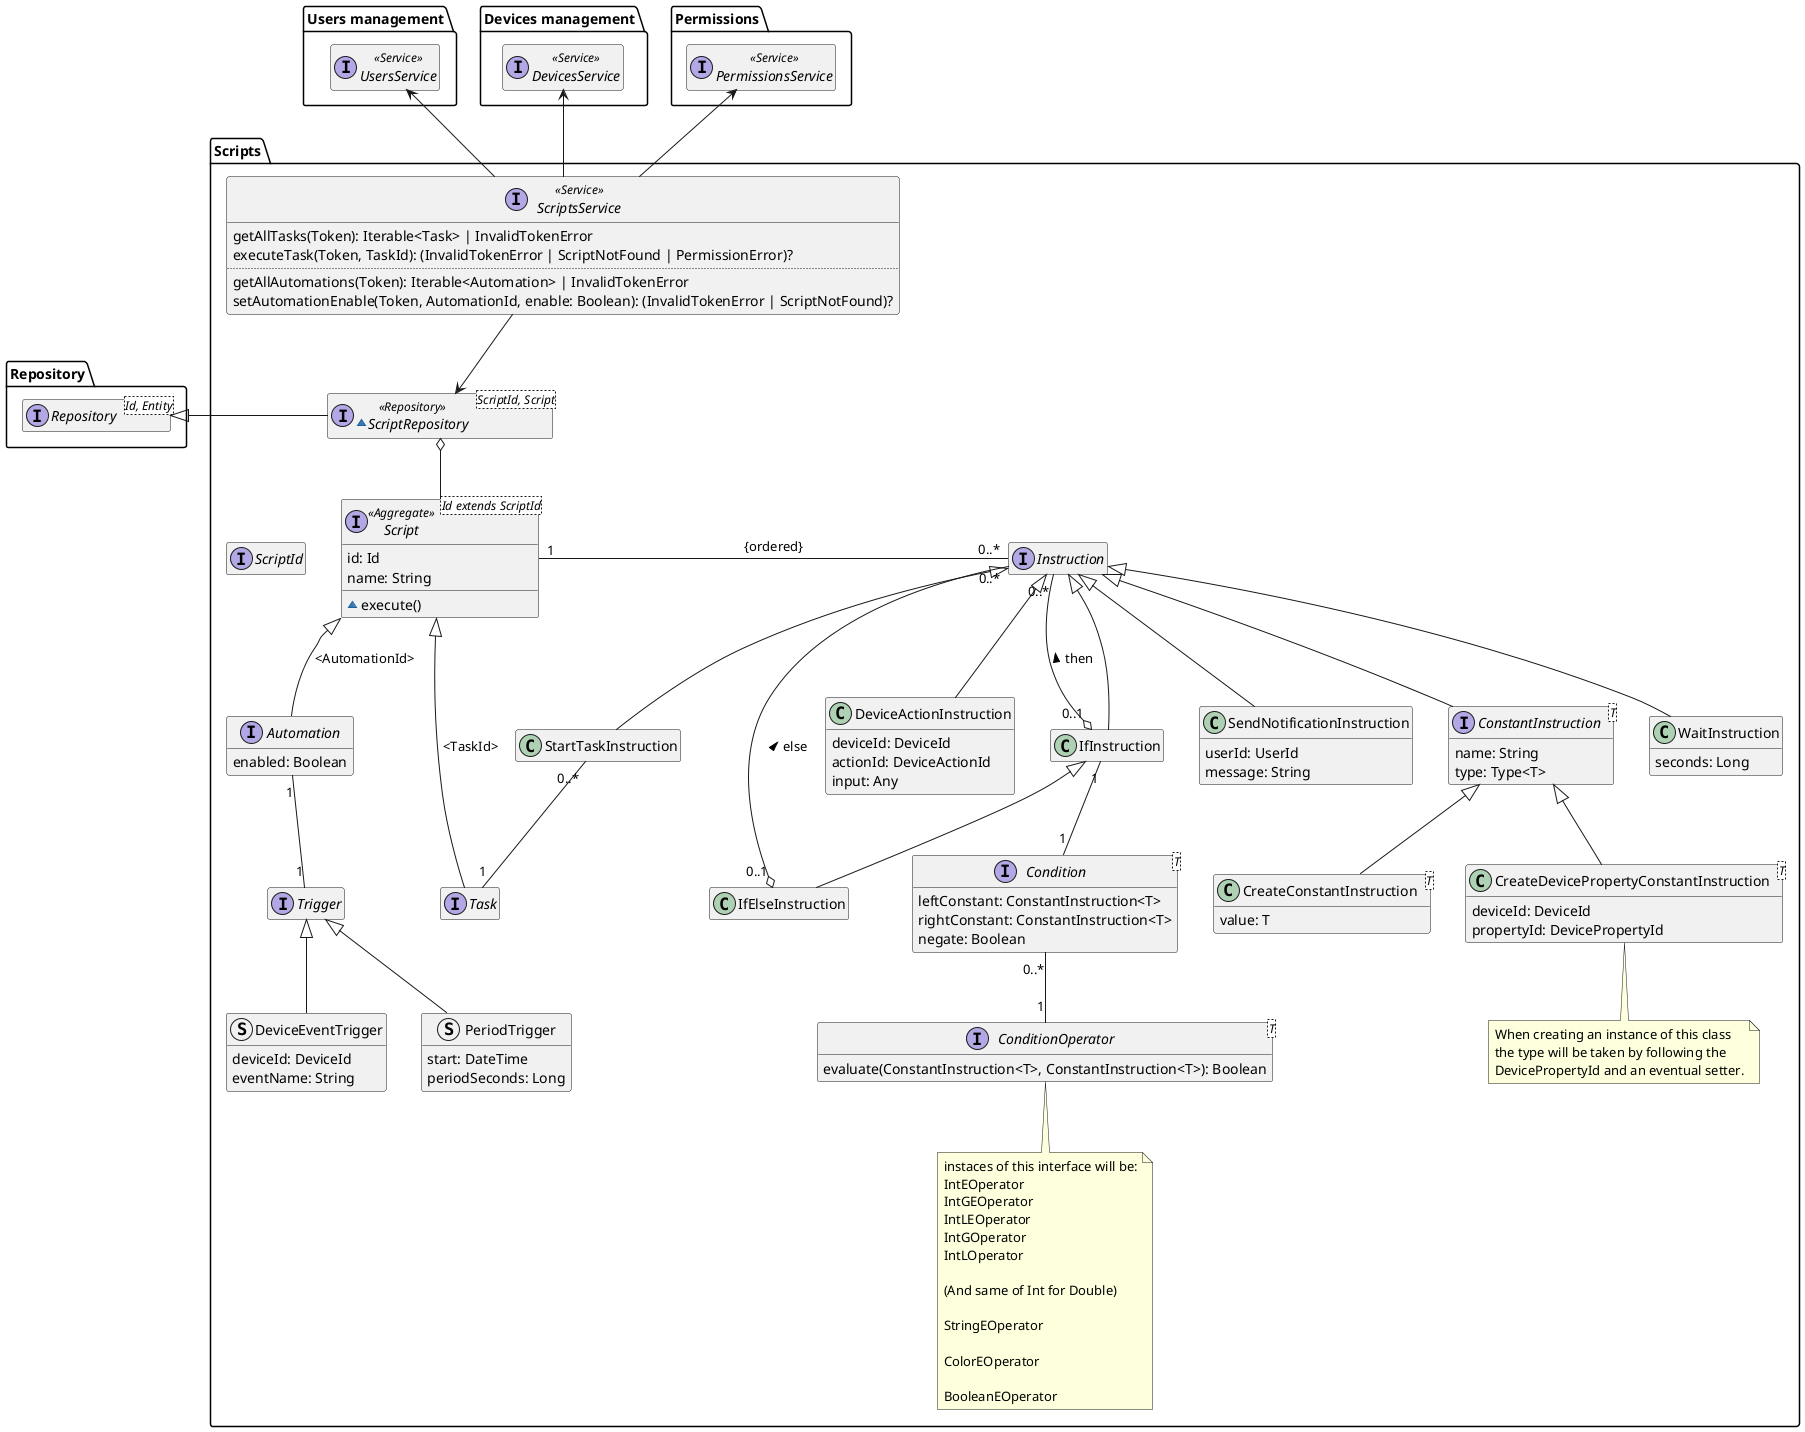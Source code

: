 @startuml scripts-domain-model

hide empty members
package Repository{
    interface Repository<Id, Entity>
}

package "Users management" as UsersManagement {
    interface UsersService <<Service>>
}

package "Devices management" as DevicesManagement {
    interface DevicesService <<Service>>
}

package Permissions {
    interface PermissionsService <<Service>>
}

package "Scripts" {

    interface ScriptId

    interface Script<Id extends ScriptId> <<Aggregate>> {
        id: Id
        name: String
        ~execute()
    }

    interface Task
    interface Automation {
        enabled: Boolean
    }

    interface Trigger

    struct DeviceEventTrigger extends Trigger {
        deviceId: DeviceId
        eventName: String
    }

    struct PeriodTrigger extends Trigger {
        start: DateTime
        periodSeconds: Long
    }

    interface Instruction {
    }

    class DeviceActionInstruction extends Instruction {
        deviceId: DeviceId
        actionId: DeviceActionId
        input: Any
    }

    class IfInstruction extends Instruction

    class IfElseInstruction extends IfInstruction

    class SendNotificationInstruction extends Instruction {
        userId: UserId
        message: String
    }

    class WaitInstruction extends Instruction {
        seconds: Long
    }

    class StartTaskInstruction extends Instruction

    interface ConstantInstruction<T> extends Instruction {
        name: String
        type: Type<T>
    }

    class CreateDevicePropertyConstantInstruction<T> extends ConstantInstruction {
        deviceId: DeviceId
        propertyId: DevicePropertyId
    }
    note bottom of CreateDevicePropertyConstantInstruction
        When creating an instance of this class
        the type will be taken by following the
        DevicePropertyId and an eventual setter.
    end note

    class CreateConstantInstruction<T> extends ConstantInstruction {
        value: T
    }

    interface Condition<T> {
        leftConstant: ConstantInstruction<T>
        rightConstant: ConstantInstruction<T>
        negate: Boolean
    }

    interface ConditionOperator<T> {
        evaluate(ConstantInstruction<T>, ConstantInstruction<T>): Boolean
    }

    note bottom of ConditionOperator
        instaces of this interface will be:
        IntEOperator
        IntGEOperator
        IntLEOperator
        IntGOperator
        IntLOperator

        (And same of Int for Double)

        StringEOperator

        ColorEOperator

        BooleanEOperator
    end note

    ~interface ScriptRepository<ScriptId, Script> <<Repository>> {
    }
    ScriptRepository -l-|> Repository.Repository
    ScriptRepository o-- Script

    interface ScriptsService <<Service>> {
        getAllTasks(Token): Iterable<Task> | InvalidTokenError
        executeTask(Token, TaskId): (InvalidTokenError | ScriptNotFound | PermissionError)?
        ..
        getAllAutomations(Token): Iterable<Automation> | InvalidTokenError
        setAutomationEnable(Token, AutomationId, enable: Boolean): (InvalidTokenError | ScriptNotFound)?
    }

    Script -l[hidden] ScriptId
    Script <|-- Task : "<TaskId>"
    Script <|-- Automation : "<AutomationId>"
    Automation "1" -- "1" Trigger
    Script "1" -r- "0..*" Instruction : "{ordered}"
    IfInstruction "0..1" o-- "0..*" Instruction : "then >"
    IfInstruction "1" -- "1" Condition
    IfElseInstruction "0..1" o-- "0..*" Instruction : "else >"
    StartTaskInstruction "0..*" -- "1" Task
    Condition "0..*" -- "1" ConditionOperator
    ScriptsService --> ScriptRepository
    ScriptsService -u-> Permissions.PermissionsService
    ScriptsService -u-> DevicesManagement.DevicesService
    ScriptsService -u-> UsersManagement.UsersService
}

@enduml
